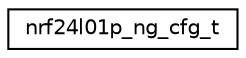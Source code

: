 digraph "Graphical Class Hierarchy"
{
 // LATEX_PDF_SIZE
  edge [fontname="Helvetica",fontsize="10",labelfontname="Helvetica",labelfontsize="10"];
  node [fontname="Helvetica",fontsize="10",shape=record];
  rankdir="LR";
  Node0 [label="nrf24l01p_ng_cfg_t",height=0.2,width=0.4,color="black", fillcolor="white", style="filled",URL="$structnrf24l01p__ng__cfg__t.html",tooltip="Struct that holds all active configuration values."];
}
